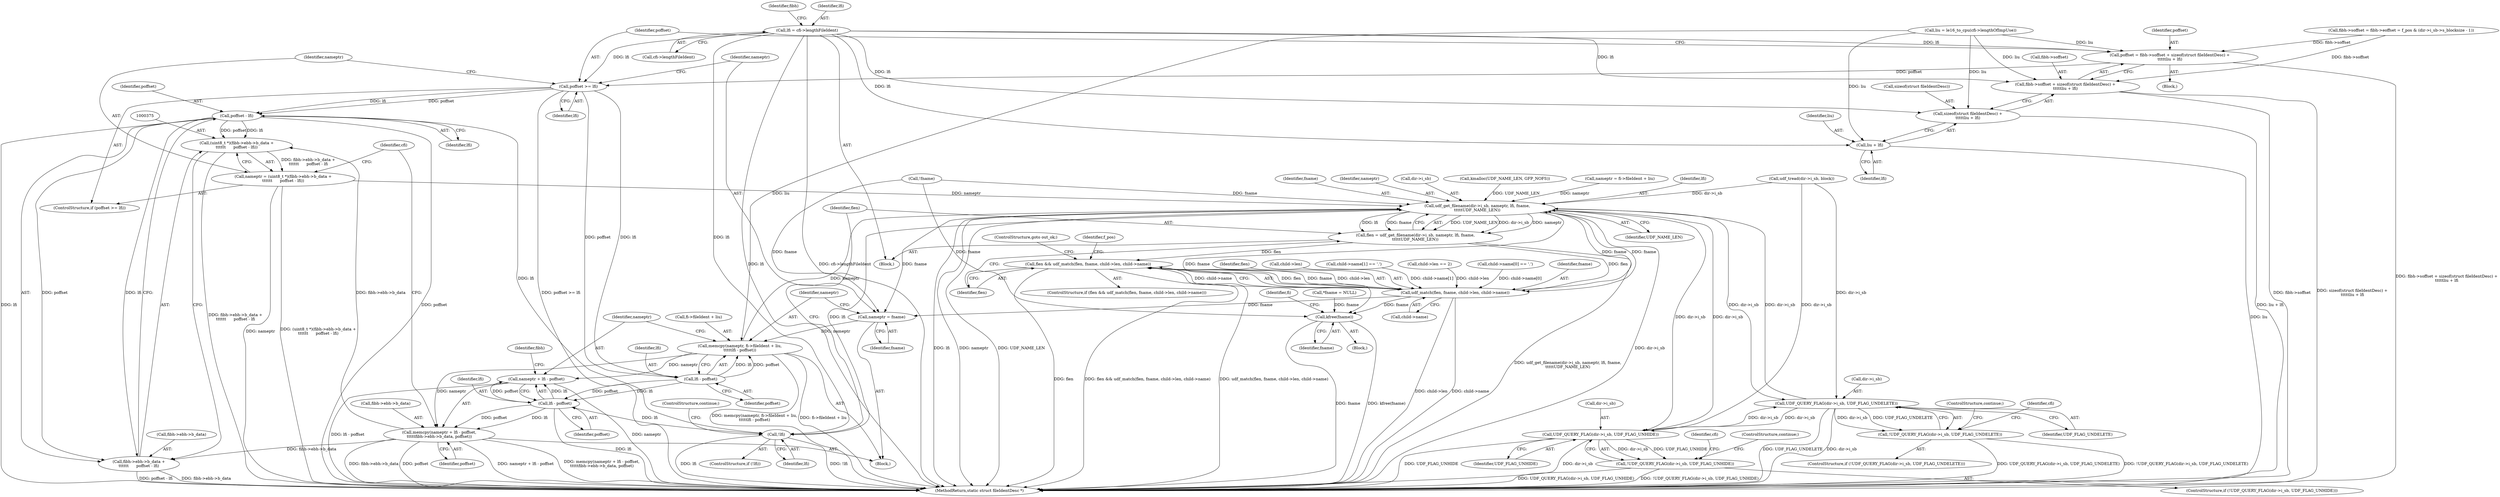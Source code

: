 digraph "0_linux_0e5cc9a40ada6046e6bc3bdfcd0c0d7e4b706b14_0@pointer" {
"1000332" [label="(Call,lfi = cfi->lengthFileIdent)"];
"1000356" [label="(Call,poffset = fibh->soffset + sizeof(struct fileIdentDesc) +\n\t\t\t\t\tliu + lfi)"];
"1000369" [label="(Call,poffset >= lfi)"];
"1000382" [label="(Call,poffset - lfi)"];
"1000374" [label="(Call,(uint8_t *)(fibh->ebh->b_data +\n\t\t\t\t\t\t      poffset - lfi))"];
"1000372" [label="(Call,nameptr = (uint8_t *)(fibh->ebh->b_data +\n\t\t\t\t\t\t      poffset - lfi))"];
"1000461" [label="(Call,udf_get_filename(dir->i_sb, nameptr, lfi, fname,\n\t\t\t\t\tUDF_NAME_LEN))"];
"1000387" [label="(Call,nameptr = fname)"];
"1000390" [label="(Call,memcpy(nameptr, fi->fileIdent + liu,\n\t\t\t\t\tlfi - poffset))"];
"1000400" [label="(Call,memcpy(nameptr + lfi - poffset,\n\t\t\t\t\tfibh->ebh->b_data, poffset))"];
"1000376" [label="(Call,fibh->ebh->b_data +\n\t\t\t\t\t\t      poffset - lfi)"];
"1000401" [label="(Call,nameptr + lfi - poffset)"];
"1000423" [label="(Call,UDF_QUERY_FLAG(dir->i_sb, UDF_FLAG_UNDELETE))"];
"1000422" [label="(Call,!UDF_QUERY_FLAG(dir->i_sb, UDF_FLAG_UNDELETE))"];
"1000440" [label="(Call,UDF_QUERY_FLAG(dir->i_sb, UDF_FLAG_UNHIDE))"];
"1000439" [label="(Call,!UDF_QUERY_FLAG(dir->i_sb, UDF_FLAG_UNHIDE))"];
"1000459" [label="(Call,flen = udf_get_filename(dir->i_sb, nameptr, lfi, fname,\n\t\t\t\t\tUDF_NAME_LEN))"];
"1000470" [label="(Call,flen && udf_match(flen, fname, child->len, child->name))"];
"1000472" [label="(Call,udf_match(flen, fname, child->len, child->name))"];
"1000507" [label="(Call,kfree(fname))"];
"1000456" [label="(Call,!lfi)"];
"1000397" [label="(Call,lfi - poffset)"];
"1000403" [label="(Call,lfi - poffset)"];
"1000358" [label="(Call,fibh->soffset + sizeof(struct fileIdentDesc) +\n\t\t\t\t\tliu + lfi)"];
"1000362" [label="(Call,sizeof(struct fileIdentDesc) +\n\t\t\t\t\tliu + lfi)"];
"1000365" [label="(Call,liu + lfi)"];
"1000423" [label="(Call,UDF_QUERY_FLAG(dir->i_sb, UDF_FLAG_UNDELETE))"];
"1000135" [label="(Call,child->len == 2)"];
"1000357" [label="(Identifier,poffset)"];
"1000461" [label="(Call,udf_get_filename(dir->i_sb, nameptr, lfi, fname,\n\t\t\t\t\tUDF_NAME_LEN))"];
"1000422" [label="(Call,!UDF_QUERY_FLAG(dir->i_sb, UDF_FLAG_UNDELETE))"];
"1000478" [label="(Call,child->name)"];
"1000371" [label="(Identifier,lfi)"];
"1000384" [label="(Identifier,lfi)"];
"1000392" [label="(Call,fi->fileIdent + liu)"];
"1000303" [label="(Identifier,f_pos)"];
"1000176" [label="(Call,fibh->soffset = fibh->eoffset = f_pos & (dir->i_sb->s_blocksize - 1))"];
"1000406" [label="(Call,fibh->ebh->b_data)"];
"1000377" [label="(Call,fibh->ebh->b_data)"];
"1000473" [label="(Identifier,flen)"];
"1000281" [label="(Call,udf_tread(dir->i_sb, block))"];
"1000439" [label="(Call,!UDF_QUERY_FLAG(dir->i_sb, UDF_FLAG_UNHIDE))"];
"1000391" [label="(Identifier,nameptr)"];
"1000440" [label="(Call,UDF_QUERY_FLAG(dir->i_sb, UDF_FLAG_UNHIDE))"];
"1000390" [label="(Call,memcpy(nameptr, fi->fileIdent + liu,\n\t\t\t\t\tlfi - poffset))"];
"1000471" [label="(Identifier,flen)"];
"1000398" [label="(Identifier,lfi)"];
"1000366" [label="(Identifier,liu)"];
"1000469" [label="(ControlStructure,if (flen && udf_match(flen, fname, child->len, child->name)))"];
"1000369" [label="(Call,poffset >= lfi)"];
"1000438" [label="(ControlStructure,if (!UDF_QUERY_FLAG(dir->i_sb, UDF_FLAG_UNHIDE)))"];
"1000356" [label="(Call,poffset = fibh->soffset + sizeof(struct fileIdentDesc) +\n\t\t\t\t\tliu + lfi)"];
"1000508" [label="(Identifier,fname)"];
"1000382" [label="(Call,poffset - lfi)"];
"1000374" [label="(Call,(uint8_t *)(fibh->ebh->b_data +\n\t\t\t\t\t\t      poffset - lfi))"];
"1000340" [label="(Identifier,fibh)"];
"1000373" [label="(Identifier,nameptr)"];
"1000475" [label="(Call,child->len)"];
"1000294" [label="(Call,kmalloc(UDF_NAME_LEN, GFP_NOFS))"];
"1000376" [label="(Call,fibh->ebh->b_data +\n\t\t\t\t\t\t      poffset - lfi)"];
"1000148" [label="(Call,child->name[1] == '.')"];
"1000367" [label="(Identifier,lfi)"];
"1000456" [label="(Call,!lfi)"];
"1000468" [label="(Identifier,UDF_NAME_LEN)"];
"1000363" [label="(Call,sizeof(struct fileIdentDesc))"];
"1000510" [label="(Identifier,fi)"];
"1000427" [label="(Identifier,UDF_FLAG_UNDELETE)"];
"1000411" [label="(Identifier,poffset)"];
"1000359" [label="(Call,fibh->soffset)"];
"1000346" [label="(Call,nameptr = fi->fileIdent + liu)"];
"1000141" [label="(Call,child->name[0] == '.')"];
"1000399" [label="(Identifier,poffset)"];
"1000332" [label="(Call,lfi = cfi->lengthFileIdent)"];
"1000421" [label="(ControlStructure,if (!UDF_QUERY_FLAG(dir->i_sb, UDF_FLAG_UNDELETE)))"];
"1000298" [label="(Call,!fname)"];
"1000333" [label="(Identifier,lfi)"];
"1000474" [label="(Identifier,fname)"];
"1000387" [label="(Call,nameptr = fname)"];
"1000354" [label="(Block,)"];
"1000507" [label="(Call,kfree(fname))"];
"1000403" [label="(Call,lfi - poffset)"];
"1000401" [label="(Call,nameptr + lfi - poffset)"];
"1000470" [label="(Call,flen && udf_match(flen, fname, child->len, child->name))"];
"1000457" [label="(Identifier,lfi)"];
"1000370" [label="(Identifier,poffset)"];
"1000115" [label="(Call,*fname = NULL)"];
"1000424" [label="(Call,dir->i_sb)"];
"1000481" [label="(ControlStructure,goto out_ok;)"];
"1000450" [label="(Identifier,cfi)"];
"1000458" [label="(ControlStructure,continue;)"];
"1000358" [label="(Call,fibh->soffset + sizeof(struct fileIdentDesc) +\n\t\t\t\t\tliu + lfi)"];
"1000445" [label="(ControlStructure,continue;)"];
"1000472" [label="(Call,udf_match(flen, fname, child->len, child->name))"];
"1000466" [label="(Identifier,lfi)"];
"1000467" [label="(Identifier,fname)"];
"1000460" [label="(Identifier,flen)"];
"1000388" [label="(Identifier,nameptr)"];
"1000459" [label="(Call,flen = udf_get_filename(dir->i_sb, nameptr, lfi, fname,\n\t\t\t\t\tUDF_NAME_LEN))"];
"1000397" [label="(Call,lfi - poffset)"];
"1000326" [label="(Call,liu = le16_to_cpu(cfi->lengthOfImpUse))"];
"1000386" [label="(Block,)"];
"1000433" [label="(Identifier,cfi)"];
"1000365" [label="(Call,liu + lfi)"];
"1000416" [label="(Identifier,cfi)"];
"1000465" [label="(Identifier,nameptr)"];
"1000402" [label="(Identifier,nameptr)"];
"1000334" [label="(Call,cfi->lengthFileIdent)"];
"1000444" [label="(Identifier,UDF_FLAG_UNHIDE)"];
"1000383" [label="(Identifier,poffset)"];
"1000511" [label="(MethodReturn,static struct fileIdentDesc *)"];
"1000389" [label="(Identifier,fname)"];
"1000305" [label="(Block,)"];
"1000372" [label="(Call,nameptr = (uint8_t *)(fibh->ebh->b_data +\n\t\t\t\t\t\t      poffset - lfi))"];
"1000404" [label="(Identifier,lfi)"];
"1000462" [label="(Call,dir->i_sb)"];
"1000428" [label="(ControlStructure,continue;)"];
"1000400" [label="(Call,memcpy(nameptr + lfi - poffset,\n\t\t\t\t\tfibh->ebh->b_data, poffset))"];
"1000408" [label="(Identifier,fibh)"];
"1000106" [label="(Block,)"];
"1000362" [label="(Call,sizeof(struct fileIdentDesc) +\n\t\t\t\t\tliu + lfi)"];
"1000441" [label="(Call,dir->i_sb)"];
"1000368" [label="(ControlStructure,if (poffset >= lfi))"];
"1000455" [label="(ControlStructure,if (!lfi))"];
"1000405" [label="(Identifier,poffset)"];
"1000332" -> "1000305"  [label="AST: "];
"1000332" -> "1000334"  [label="CFG: "];
"1000333" -> "1000332"  [label="AST: "];
"1000334" -> "1000332"  [label="AST: "];
"1000340" -> "1000332"  [label="CFG: "];
"1000332" -> "1000511"  [label="DDG: cfi->lengthFileIdent"];
"1000332" -> "1000511"  [label="DDG: lfi"];
"1000332" -> "1000356"  [label="DDG: lfi"];
"1000332" -> "1000358"  [label="DDG: lfi"];
"1000332" -> "1000362"  [label="DDG: lfi"];
"1000332" -> "1000365"  [label="DDG: lfi"];
"1000332" -> "1000369"  [label="DDG: lfi"];
"1000332" -> "1000456"  [label="DDG: lfi"];
"1000356" -> "1000354"  [label="AST: "];
"1000356" -> "1000358"  [label="CFG: "];
"1000357" -> "1000356"  [label="AST: "];
"1000358" -> "1000356"  [label="AST: "];
"1000370" -> "1000356"  [label="CFG: "];
"1000356" -> "1000511"  [label="DDG: fibh->soffset + sizeof(struct fileIdentDesc) +\n\t\t\t\t\tliu + lfi"];
"1000176" -> "1000356"  [label="DDG: fibh->soffset"];
"1000326" -> "1000356"  [label="DDG: liu"];
"1000356" -> "1000369"  [label="DDG: poffset"];
"1000369" -> "1000368"  [label="AST: "];
"1000369" -> "1000371"  [label="CFG: "];
"1000370" -> "1000369"  [label="AST: "];
"1000371" -> "1000369"  [label="AST: "];
"1000373" -> "1000369"  [label="CFG: "];
"1000388" -> "1000369"  [label="CFG: "];
"1000369" -> "1000511"  [label="DDG: poffset >= lfi"];
"1000369" -> "1000382"  [label="DDG: poffset"];
"1000369" -> "1000382"  [label="DDG: lfi"];
"1000369" -> "1000397"  [label="DDG: lfi"];
"1000369" -> "1000397"  [label="DDG: poffset"];
"1000382" -> "1000376"  [label="AST: "];
"1000382" -> "1000384"  [label="CFG: "];
"1000383" -> "1000382"  [label="AST: "];
"1000384" -> "1000382"  [label="AST: "];
"1000376" -> "1000382"  [label="CFG: "];
"1000382" -> "1000511"  [label="DDG: poffset"];
"1000382" -> "1000511"  [label="DDG: lfi"];
"1000382" -> "1000374"  [label="DDG: poffset"];
"1000382" -> "1000374"  [label="DDG: lfi"];
"1000382" -> "1000376"  [label="DDG: poffset"];
"1000382" -> "1000376"  [label="DDG: lfi"];
"1000382" -> "1000456"  [label="DDG: lfi"];
"1000374" -> "1000372"  [label="AST: "];
"1000374" -> "1000376"  [label="CFG: "];
"1000375" -> "1000374"  [label="AST: "];
"1000376" -> "1000374"  [label="AST: "];
"1000372" -> "1000374"  [label="CFG: "];
"1000374" -> "1000511"  [label="DDG: fibh->ebh->b_data +\n\t\t\t\t\t\t      poffset - lfi"];
"1000374" -> "1000372"  [label="DDG: fibh->ebh->b_data +\n\t\t\t\t\t\t      poffset - lfi"];
"1000400" -> "1000374"  [label="DDG: fibh->ebh->b_data"];
"1000372" -> "1000368"  [label="AST: "];
"1000373" -> "1000372"  [label="AST: "];
"1000416" -> "1000372"  [label="CFG: "];
"1000372" -> "1000511"  [label="DDG: nameptr"];
"1000372" -> "1000511"  [label="DDG: (uint8_t *)(fibh->ebh->b_data +\n\t\t\t\t\t\t      poffset - lfi)"];
"1000372" -> "1000461"  [label="DDG: nameptr"];
"1000461" -> "1000459"  [label="AST: "];
"1000461" -> "1000468"  [label="CFG: "];
"1000462" -> "1000461"  [label="AST: "];
"1000465" -> "1000461"  [label="AST: "];
"1000466" -> "1000461"  [label="AST: "];
"1000467" -> "1000461"  [label="AST: "];
"1000468" -> "1000461"  [label="AST: "];
"1000459" -> "1000461"  [label="CFG: "];
"1000461" -> "1000511"  [label="DDG: nameptr"];
"1000461" -> "1000511"  [label="DDG: UDF_NAME_LEN"];
"1000461" -> "1000511"  [label="DDG: dir->i_sb"];
"1000461" -> "1000511"  [label="DDG: lfi"];
"1000461" -> "1000387"  [label="DDG: fname"];
"1000461" -> "1000423"  [label="DDG: dir->i_sb"];
"1000461" -> "1000440"  [label="DDG: dir->i_sb"];
"1000461" -> "1000459"  [label="DDG: UDF_NAME_LEN"];
"1000461" -> "1000459"  [label="DDG: dir->i_sb"];
"1000461" -> "1000459"  [label="DDG: nameptr"];
"1000461" -> "1000459"  [label="DDG: lfi"];
"1000461" -> "1000459"  [label="DDG: fname"];
"1000281" -> "1000461"  [label="DDG: dir->i_sb"];
"1000423" -> "1000461"  [label="DDG: dir->i_sb"];
"1000440" -> "1000461"  [label="DDG: dir->i_sb"];
"1000346" -> "1000461"  [label="DDG: nameptr"];
"1000390" -> "1000461"  [label="DDG: nameptr"];
"1000456" -> "1000461"  [label="DDG: lfi"];
"1000298" -> "1000461"  [label="DDG: fname"];
"1000472" -> "1000461"  [label="DDG: fname"];
"1000294" -> "1000461"  [label="DDG: UDF_NAME_LEN"];
"1000461" -> "1000472"  [label="DDG: fname"];
"1000461" -> "1000507"  [label="DDG: fname"];
"1000387" -> "1000386"  [label="AST: "];
"1000387" -> "1000389"  [label="CFG: "];
"1000388" -> "1000387"  [label="AST: "];
"1000389" -> "1000387"  [label="AST: "];
"1000391" -> "1000387"  [label="CFG: "];
"1000298" -> "1000387"  [label="DDG: fname"];
"1000472" -> "1000387"  [label="DDG: fname"];
"1000387" -> "1000390"  [label="DDG: nameptr"];
"1000390" -> "1000386"  [label="AST: "];
"1000390" -> "1000397"  [label="CFG: "];
"1000391" -> "1000390"  [label="AST: "];
"1000392" -> "1000390"  [label="AST: "];
"1000397" -> "1000390"  [label="AST: "];
"1000402" -> "1000390"  [label="CFG: "];
"1000390" -> "1000511"  [label="DDG: fi->fileIdent + liu"];
"1000390" -> "1000511"  [label="DDG: memcpy(nameptr, fi->fileIdent + liu,\n\t\t\t\t\tlfi - poffset)"];
"1000326" -> "1000390"  [label="DDG: liu"];
"1000397" -> "1000390"  [label="DDG: lfi"];
"1000397" -> "1000390"  [label="DDG: poffset"];
"1000390" -> "1000400"  [label="DDG: nameptr"];
"1000390" -> "1000401"  [label="DDG: nameptr"];
"1000400" -> "1000386"  [label="AST: "];
"1000400" -> "1000411"  [label="CFG: "];
"1000401" -> "1000400"  [label="AST: "];
"1000406" -> "1000400"  [label="AST: "];
"1000411" -> "1000400"  [label="AST: "];
"1000416" -> "1000400"  [label="CFG: "];
"1000400" -> "1000511"  [label="DDG: poffset"];
"1000400" -> "1000511"  [label="DDG: nameptr + lfi - poffset"];
"1000400" -> "1000511"  [label="DDG: memcpy(nameptr + lfi - poffset,\n\t\t\t\t\tfibh->ebh->b_data, poffset)"];
"1000400" -> "1000511"  [label="DDG: fibh->ebh->b_data"];
"1000400" -> "1000376"  [label="DDG: fibh->ebh->b_data"];
"1000403" -> "1000400"  [label="DDG: lfi"];
"1000403" -> "1000400"  [label="DDG: poffset"];
"1000377" -> "1000376"  [label="AST: "];
"1000376" -> "1000511"  [label="DDG: fibh->ebh->b_data"];
"1000376" -> "1000511"  [label="DDG: poffset - lfi"];
"1000401" -> "1000403"  [label="CFG: "];
"1000402" -> "1000401"  [label="AST: "];
"1000403" -> "1000401"  [label="AST: "];
"1000408" -> "1000401"  [label="CFG: "];
"1000401" -> "1000511"  [label="DDG: nameptr"];
"1000401" -> "1000511"  [label="DDG: lfi - poffset"];
"1000403" -> "1000401"  [label="DDG: lfi"];
"1000403" -> "1000401"  [label="DDG: poffset"];
"1000423" -> "1000422"  [label="AST: "];
"1000423" -> "1000427"  [label="CFG: "];
"1000424" -> "1000423"  [label="AST: "];
"1000427" -> "1000423"  [label="AST: "];
"1000422" -> "1000423"  [label="CFG: "];
"1000423" -> "1000511"  [label="DDG: UDF_FLAG_UNDELETE"];
"1000423" -> "1000511"  [label="DDG: dir->i_sb"];
"1000423" -> "1000422"  [label="DDG: dir->i_sb"];
"1000423" -> "1000422"  [label="DDG: UDF_FLAG_UNDELETE"];
"1000281" -> "1000423"  [label="DDG: dir->i_sb"];
"1000440" -> "1000423"  [label="DDG: dir->i_sb"];
"1000423" -> "1000440"  [label="DDG: dir->i_sb"];
"1000422" -> "1000421"  [label="AST: "];
"1000428" -> "1000422"  [label="CFG: "];
"1000433" -> "1000422"  [label="CFG: "];
"1000422" -> "1000511"  [label="DDG: UDF_QUERY_FLAG(dir->i_sb, UDF_FLAG_UNDELETE)"];
"1000422" -> "1000511"  [label="DDG: !UDF_QUERY_FLAG(dir->i_sb, UDF_FLAG_UNDELETE)"];
"1000440" -> "1000439"  [label="AST: "];
"1000440" -> "1000444"  [label="CFG: "];
"1000441" -> "1000440"  [label="AST: "];
"1000444" -> "1000440"  [label="AST: "];
"1000439" -> "1000440"  [label="CFG: "];
"1000440" -> "1000511"  [label="DDG: dir->i_sb"];
"1000440" -> "1000511"  [label="DDG: UDF_FLAG_UNHIDE"];
"1000440" -> "1000439"  [label="DDG: dir->i_sb"];
"1000440" -> "1000439"  [label="DDG: UDF_FLAG_UNHIDE"];
"1000281" -> "1000440"  [label="DDG: dir->i_sb"];
"1000439" -> "1000438"  [label="AST: "];
"1000445" -> "1000439"  [label="CFG: "];
"1000450" -> "1000439"  [label="CFG: "];
"1000439" -> "1000511"  [label="DDG: UDF_QUERY_FLAG(dir->i_sb, UDF_FLAG_UNHIDE)"];
"1000439" -> "1000511"  [label="DDG: !UDF_QUERY_FLAG(dir->i_sb, UDF_FLAG_UNHIDE)"];
"1000459" -> "1000305"  [label="AST: "];
"1000460" -> "1000459"  [label="AST: "];
"1000471" -> "1000459"  [label="CFG: "];
"1000459" -> "1000511"  [label="DDG: udf_get_filename(dir->i_sb, nameptr, lfi, fname,\n\t\t\t\t\tUDF_NAME_LEN)"];
"1000459" -> "1000470"  [label="DDG: flen"];
"1000459" -> "1000472"  [label="DDG: flen"];
"1000470" -> "1000469"  [label="AST: "];
"1000470" -> "1000471"  [label="CFG: "];
"1000470" -> "1000472"  [label="CFG: "];
"1000471" -> "1000470"  [label="AST: "];
"1000472" -> "1000470"  [label="AST: "];
"1000303" -> "1000470"  [label="CFG: "];
"1000481" -> "1000470"  [label="CFG: "];
"1000470" -> "1000511"  [label="DDG: udf_match(flen, fname, child->len, child->name)"];
"1000470" -> "1000511"  [label="DDG: flen"];
"1000470" -> "1000511"  [label="DDG: flen && udf_match(flen, fname, child->len, child->name)"];
"1000472" -> "1000470"  [label="DDG: flen"];
"1000472" -> "1000470"  [label="DDG: fname"];
"1000472" -> "1000470"  [label="DDG: child->len"];
"1000472" -> "1000470"  [label="DDG: child->name"];
"1000472" -> "1000478"  [label="CFG: "];
"1000473" -> "1000472"  [label="AST: "];
"1000474" -> "1000472"  [label="AST: "];
"1000475" -> "1000472"  [label="AST: "];
"1000478" -> "1000472"  [label="AST: "];
"1000472" -> "1000511"  [label="DDG: child->len"];
"1000472" -> "1000511"  [label="DDG: child->name"];
"1000135" -> "1000472"  [label="DDG: child->len"];
"1000141" -> "1000472"  [label="DDG: child->name[0]"];
"1000148" -> "1000472"  [label="DDG: child->name[1]"];
"1000472" -> "1000507"  [label="DDG: fname"];
"1000507" -> "1000106"  [label="AST: "];
"1000507" -> "1000508"  [label="CFG: "];
"1000508" -> "1000507"  [label="AST: "];
"1000510" -> "1000507"  [label="CFG: "];
"1000507" -> "1000511"  [label="DDG: kfree(fname)"];
"1000507" -> "1000511"  [label="DDG: fname"];
"1000298" -> "1000507"  [label="DDG: fname"];
"1000115" -> "1000507"  [label="DDG: fname"];
"1000456" -> "1000455"  [label="AST: "];
"1000456" -> "1000457"  [label="CFG: "];
"1000457" -> "1000456"  [label="AST: "];
"1000458" -> "1000456"  [label="CFG: "];
"1000460" -> "1000456"  [label="CFG: "];
"1000456" -> "1000511"  [label="DDG: lfi"];
"1000456" -> "1000511"  [label="DDG: !lfi"];
"1000403" -> "1000456"  [label="DDG: lfi"];
"1000397" -> "1000399"  [label="CFG: "];
"1000398" -> "1000397"  [label="AST: "];
"1000399" -> "1000397"  [label="AST: "];
"1000397" -> "1000403"  [label="DDG: lfi"];
"1000397" -> "1000403"  [label="DDG: poffset"];
"1000403" -> "1000405"  [label="CFG: "];
"1000404" -> "1000403"  [label="AST: "];
"1000405" -> "1000403"  [label="AST: "];
"1000403" -> "1000511"  [label="DDG: lfi"];
"1000358" -> "1000362"  [label="CFG: "];
"1000359" -> "1000358"  [label="AST: "];
"1000362" -> "1000358"  [label="AST: "];
"1000358" -> "1000511"  [label="DDG: sizeof(struct fileIdentDesc) +\n\t\t\t\t\tliu + lfi"];
"1000358" -> "1000511"  [label="DDG: fibh->soffset"];
"1000176" -> "1000358"  [label="DDG: fibh->soffset"];
"1000326" -> "1000358"  [label="DDG: liu"];
"1000362" -> "1000365"  [label="CFG: "];
"1000363" -> "1000362"  [label="AST: "];
"1000365" -> "1000362"  [label="AST: "];
"1000362" -> "1000511"  [label="DDG: liu + lfi"];
"1000326" -> "1000362"  [label="DDG: liu"];
"1000365" -> "1000367"  [label="CFG: "];
"1000366" -> "1000365"  [label="AST: "];
"1000367" -> "1000365"  [label="AST: "];
"1000365" -> "1000511"  [label="DDG: liu"];
"1000326" -> "1000365"  [label="DDG: liu"];
}
